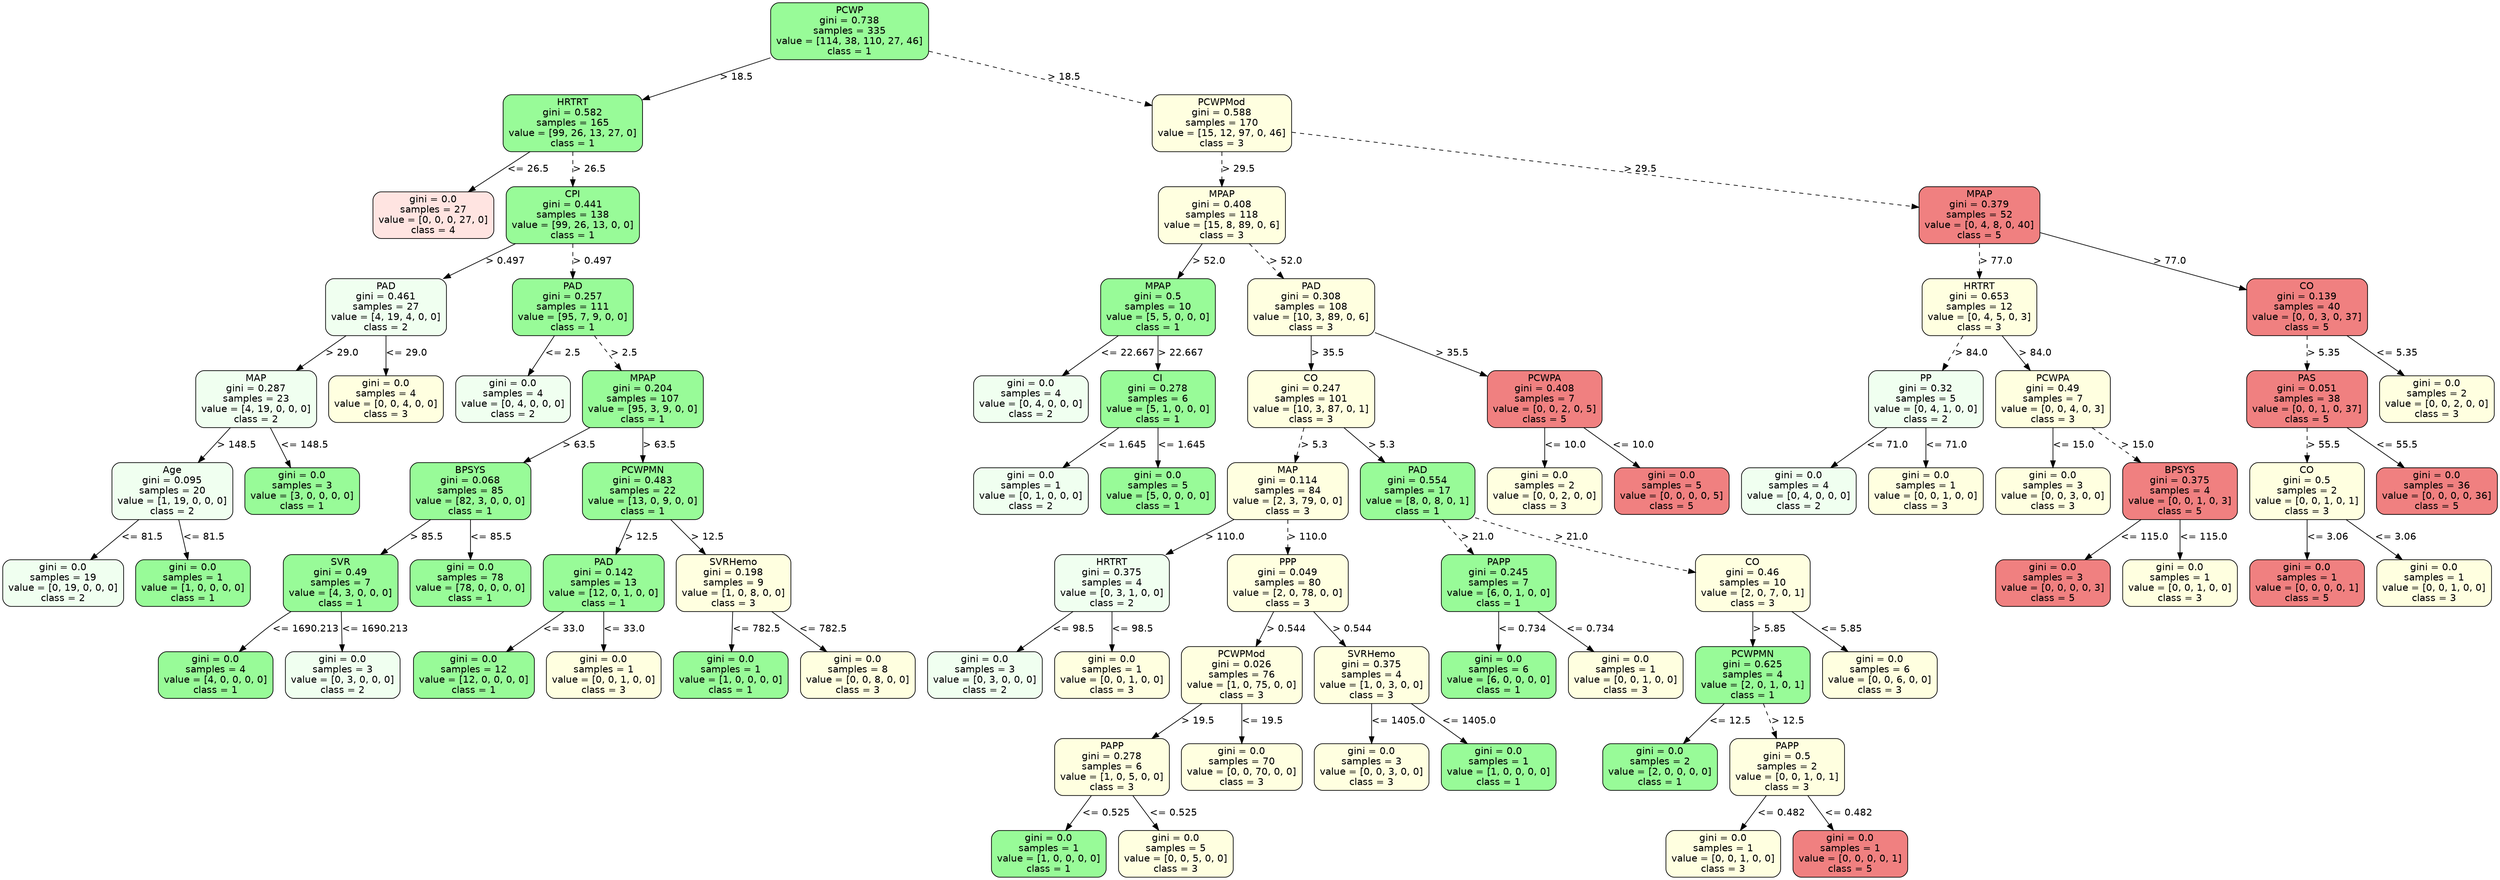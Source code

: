 strict digraph Tree {
	graph [bb="0,0,3161,1274"];
	node [color=black,
		fontname=helvetica,
		label="\N",
		shape=box,
		style="filled, rounded"
	];
	edge [fontname=helvetica];
	0	[fillcolor=palegreen,
		height=1.1528,
		label="PCWP\ngini = 0.738\nsamples = 335\nvalue = [114, 38, 110, 27, 46]\nclass = 1",
		pos="1096.5,1232.5",
		width=2.6667];
	1	[fillcolor=palegreen,
		height=1.1528,
		label="HRTRT\ngini = 0.582\nsamples = 165\nvalue = [99, 26, 13, 27, 0]\nclass = 1",
		pos="697.5,1098.5",
		width=2.3611];
	0 -> 1	[label="> 18.5",
		labelangle=45,
		labeldistance=2.5,
		lp="929,1165.5",
		op=">",
		param=18.5,
		pos="e,782.58,1127.6 1000.4,1199.7 937.25,1178.8 854.96,1151.6 792.1,1130.8",
		style=solid];
	26	[fillcolor=lightyellow,
		height=1.1528,
		label="PCWPMod\ngini = 0.588\nsamples = 170\nvalue = [15, 12, 97, 0, 46]\nclass = 3",
		pos="1605.5,1098.5",
		width=2.3611];
	0 -> 26	[label="> 18.5",
		labelangle=-45,
		labeldistance=2.5,
		lp="1386,1165.5",
		op=">",
		param=18.5,
		pos="e,1520.4,1121.6 1192.5,1206.6 1283.7,1183 1419.9,1147.6 1510.7,1124.1",
		style=dashed];
	2	[fillcolor=mistyrose,
		height=0.94444,
		label="gini = 0.0\nsamples = 27\nvalue = [0, 0, 0, 27, 0]\nclass = 4",
		pos="524.5,964.5",
		width=2.0417];
	1 -> 2	[label="<= 26.5",
		lp="640,1031.5",
		op="<=",
		param=26.5,
		pos="e,567.79,998.53 644.18,1056.8 622.44,1040.2 597.4,1021.1 575.86,1004.7",
		style=solid];
	3	[fillcolor=palegreen,
		height=1.1528,
		label="CPI\ngini = 0.441\nsamples = 138\nvalue = [99, 26, 13, 0, 0]\nclass = 1",
		pos="697.5,964.5",
		width=2.25];
	1 -> 3	[label="> 26.5",
		lp="717,1031.5",
		op=">",
		param=26.5,
		pos="e,697.5,1006.3 697.5,1056.8 697.5,1044 697.5,1029.7 697.5,1016.3",
		style=dashed];
	4	[fillcolor=honeydew,
		height=1.1528,
		label="PAD\ngini = 0.461\nsamples = 27\nvalue = [4, 19, 4, 0, 0]\nclass = 2",
		pos="479.5,830.5",
		width=2.0417];
	3 -> 4	[label="> 0.497",
		lp="618.5,897.5",
		op=">",
		param=0.497,
		pos="e,546.64,872.15 630.61,923 606.76,908.56 579.74,892.19 555.2,877.34",
		style=solid];
	11	[fillcolor=palegreen,
		height=1.1528,
		label="PAD\ngini = 0.257\nsamples = 111\nvalue = [95, 7, 9, 0, 0]\nclass = 1",
		pos="697.5,830.5",
		width=2.0417];
	3 -> 11	[label="> 0.497",
		lp="720.5,897.5",
		op=">",
		param=0.497,
		pos="e,697.5,872.27 697.5,922.82 697.5,910.02 697.5,895.73 697.5,882.32",
		style=dashed];
	5	[fillcolor=honeydew,
		height=1.1528,
		label="MAP\ngini = 0.287\nsamples = 23\nvalue = [4, 19, 0, 0, 0]\nclass = 2",
		pos="317.5,696.5",
		width=2.0417];
	4 -> 5	[label="> 29.0",
		lp="423,763.5",
		op=">",
		param=29.0,
		pos="e,367.26,738.05 429.57,788.82 412.4,774.83 393.03,759.04 375.29,744.59",
		style=solid];
	10	[fillcolor=lightyellow,
		height=0.94444,
		label="gini = 0.0\nsamples = 4\nvalue = [0, 0, 4, 0, 0]\nclass = 3",
		pos="479.5,696.5",
		width=1.9444];
	4 -> 10	[label="<= 29.0",
		lp="503,763.5",
		op="<=",
		param=29.0,
		pos="e,479.5,730.74 479.5,788.82 479.5,773.68 479.5,756.44 479.5,741.05",
		style=solid];
	6	[fillcolor=honeydew,
		height=1.1528,
		label="Age\ngini = 0.095\nsamples = 20\nvalue = [1, 19, 0, 0, 0]\nclass = 2",
		pos="194.5,562.5",
		width=2.0417];
	5 -> 6	[label="> 148.5",
		lp="283.5,629.5",
		op=">",
		param=148.5,
		pos="e,232.49,604.27 279.59,654.82 266.97,641.27 252.78,626.04 239.66,611.96",
		style=solid];
	9	[fillcolor=palegreen,
		height=0.94444,
		label="gini = 0.0\nsamples = 3\nvalue = [3, 0, 0, 0, 0]\nclass = 1",
		pos="356.5,562.5",
		width=1.9444];
	5 -> 9	[label="<= 148.5",
		lp="366,629.5",
		op="<=",
		param=148.5,
		pos="e,346.68,596.74 329.52,654.82 334.04,639.53 339.18,622.11 343.76,606.61",
		style=solid];
	7	[fillcolor=honeydew,
		height=0.94444,
		label="gini = 0.0\nsamples = 19\nvalue = [0, 19, 0, 0, 0]\nclass = 2",
		pos="73.5,428.5",
		width=2.0417];
	6 -> 7	[label="<= 81.5",
		lp="162,495.5",
		op="<=",
		param=81.5,
		pos="e,103.97,462.74 157.21,520.82 142.53,504.8 125.7,486.45 111,470.41",
		style=solid];
	8	[fillcolor=palegreen,
		height=0.94444,
		label="gini = 0.0\nsamples = 1\nvalue = [1, 0, 0, 0, 0]\nclass = 1",
		pos="235.5,428.5",
		width=1.9444];
	6 -> 8	[label="<= 81.5",
		lp="240,495.5",
		op="<=",
		param=81.5,
		pos="e,225.17,462.74 207.14,520.82 211.88,505.53 217.3,488.11 222.11,472.61",
		style=solid];
	12	[fillcolor=honeydew,
		height=0.94444,
		label="gini = 0.0\nsamples = 4\nvalue = [0, 4, 0, 0, 0]\nclass = 2",
		pos="637.5,696.5",
		width=1.9444];
	11 -> 12	[label="<= 2.5",
		lp="689.5,763.5",
		op="<=",
		param=2.5,
		pos="e,652.61,730.74 679.01,788.82 671.99,773.39 663.99,755.78 656.89,740.17",
		style=solid];
	13	[fillcolor=palegreen,
		height=1.1528,
		label="MPAP\ngini = 0.204\nsamples = 107\nvalue = [95, 3, 9, 0, 0]\nclass = 1",
		pos="799.5,696.5",
		width=2.0417];
	11 -> 13	[label="> 2.5",
		lp="768,763.5",
		op=">",
		param=2.5,
		pos="e,767.99,738.27 728.94,788.82 739.31,775.39 750.96,760.32 761.75,746.35",
		style=dashed];
	14	[fillcolor=palegreen,
		height=1.1528,
		label="BPSYS\ngini = 0.068\nsamples = 85\nvalue = [82, 3, 0, 0, 0]\nclass = 1",
		pos="595.5,562.5",
		width=2.0417];
	13 -> 14	[label="> 63.5",
		lp="724,629.5",
		op=">",
		param=63.5,
		pos="e,658.33,604.15 736.91,655 714.79,640.68 689.74,624.48 666.94,609.73",
		style=solid];
	19	[fillcolor=palegreen,
		height=1.1528,
		label="PCWPMN\ngini = 0.483\nsamples = 22\nvalue = [13, 0, 9, 0, 0]\nclass = 1",
		pos="799.5,562.5",
		width=2.0417];
	13 -> 19	[label="> 63.5",
		lp="819,629.5",
		op=">",
		param=63.5,
		pos="e,799.5,604.27 799.5,654.82 799.5,642.02 799.5,627.73 799.5,614.32",
		style=solid];
	15	[fillcolor=palegreen,
		height=1.1528,
		label="SVR\ngini = 0.49\nsamples = 7\nvalue = [4, 3, 0, 0, 0]\nclass = 1",
		pos="433.5,428.5",
		width=1.9444];
	14 -> 15	[label="> 85.5",
		lp="539,495.5",
		op=">",
		param=85.5,
		pos="e,483.26,470.05 545.57,520.82 528.4,506.83 509.03,491.04 491.29,476.59",
		style=solid];
	18	[fillcolor=palegreen,
		height=0.94444,
		label="gini = 0.0\nsamples = 78\nvalue = [78, 0, 0, 0, 0]\nclass = 1",
		pos="595.5,428.5",
		width=2.0417];
	14 -> 18	[label="<= 85.5",
		lp="619,495.5",
		op="<=",
		param=85.5,
		pos="e,595.5,462.74 595.5,520.82 595.5,505.68 595.5,488.44 595.5,473.05",
		style=solid];
	16	[fillcolor=palegreen,
		height=0.94444,
		label="gini = 0.0\nsamples = 4\nvalue = [4, 0, 0, 0, 0]\nclass = 1",
		pos="277.5,294.5",
		width=1.9444];
	15 -> 16	[label="<= 1690.213",
		lp="392,361.5",
		op="<=",
		param=1690.213,
		pos="e,309.87,328.72 375.95,386.89 368.27,381.05 360.61,374.99 353.5,369 341.29,358.72 328.61,346.94 317.18,335.87",
		style=solid];
	17	[fillcolor=honeydew,
		height=0.94444,
		label="gini = 0.0\nsamples = 3\nvalue = [0, 3, 0, 0, 0]\nclass = 2",
		pos="435.5,294.5",
		width=1.9444];
	15 -> 17	[label="<= 1690.213",
		lp="474,361.5",
		op="<=",
		param=1690.213,
		pos="e,435,328.74 434.12,386.82 434.35,371.68 434.61,354.44 434.84,339.05",
		style=solid];
	20	[fillcolor=palegreen,
		height=1.1528,
		label="PAD\ngini = 0.142\nsamples = 13\nvalue = [12, 0, 1, 0, 0]\nclass = 1",
		pos="760.5,428.5",
		width=2.0417];
	19 -> 20	[label="> 12.5",
		lp="801,495.5",
		op=">",
		param=12.5,
		pos="e,772.55,470.27 787.48,520.82 783.66,507.9 779.39,493.45 775.4,479.92",
		style=solid];
	23	[fillcolor=lightyellow,
		height=1.1528,
		label="SVRHemo\ngini = 0.198\nsamples = 9\nvalue = [1, 0, 8, 0, 0]\nclass = 3",
		pos="922.5,428.5",
		width=1.9444];
	19 -> 23	[label="> 12.5",
		lp="885,495.5",
		op=">",
		param=12.5,
		pos="e,884.51,470.27 837.41,520.82 850.03,507.27 864.22,492.04 877.34,477.96",
		style=solid];
	21	[fillcolor=palegreen,
		height=0.94444,
		label="gini = 0.0\nsamples = 12\nvalue = [12, 0, 0, 0, 0]\nclass = 1",
		pos="598.5,294.5",
		width=2.0417];
	20 -> 21	[label="<= 33.0",
		lp="708,361.5",
		op="<=",
		param=33.0,
		pos="e,639.04,328.53 710.57,386.82 690.3,370.3 666.97,351.29 646.86,334.9",
		style=solid];
	22	[fillcolor=lightyellow,
		height=0.94444,
		label="gini = 0.0\nsamples = 1\nvalue = [0, 0, 1, 0, 0]\nclass = 3",
		pos="760.5,294.5",
		width=1.9444];
	20 -> 22	[label="<= 33.0",
		lp="784,361.5",
		op="<=",
		param=33.0,
		pos="e,760.5,328.74 760.5,386.82 760.5,371.68 760.5,354.44 760.5,339.05",
		style=solid];
	24	[fillcolor=palegreen,
		height=0.94444,
		label="gini = 0.0\nsamples = 1\nvalue = [1, 0, 0, 0, 0]\nclass = 1",
		pos="918.5,294.5",
		width=1.9444];
	23 -> 24	[label="<= 782.5",
		lp="949,361.5",
		op="<=",
		param=782.5,
		pos="e,919.51,328.74 921.27,386.82 920.81,371.68 920.29,354.44 919.82,339.05",
		style=solid];
	25	[fillcolor=lightyellow,
		height=0.94444,
		label="gini = 0.0\nsamples = 8\nvalue = [0, 0, 8, 0, 0]\nclass = 3",
		pos="1076.5,294.5",
		width=1.9444];
	23 -> 25	[label="<= 782.5",
		lp="1032,361.5",
		op="<=",
		param=782.5,
		pos="e,1038,328.53 969.96,386.82 989.15,370.37 1011.2,351.46 1030.3,335.12",
		style=solid];
	27	[fillcolor=lightyellow,
		height=1.1528,
		label="MPAP\ngini = 0.408\nsamples = 118\nvalue = [15, 8, 89, 0, 6]\nclass = 3",
		pos="1605.5,964.5",
		width=2.1528];
	26 -> 27	[label="> 29.5",
		lp="1625,1031.5",
		op=">",
		param=29.5,
		pos="e,1605.5,1006.3 1605.5,1056.8 1605.5,1044 1605.5,1029.7 1605.5,1016.3",
		style=dashed];
	62	[fillcolor=lightcoral,
		height=1.1528,
		label="MPAP\ngini = 0.379\nsamples = 52\nvalue = [0, 4, 8, 0, 40]\nclass = 5",
		pos="2518.5,964.5",
		width=2.0417];
	26 -> 62	[label="> 29.5",
		lp="2109,1031.5",
		op=">",
		param=29.5,
		pos="e,2444.9,976.14 1690.6,1085.2 1865.1,1060 2261.5,1002.6 2434.8,977.6",
		style=dashed];
	28	[fillcolor=palegreen,
		height=1.1528,
		label="MPAP\ngini = 0.5\nsamples = 10\nvalue = [5, 5, 0, 0, 0]\nclass = 1",
		pos="1495.5,830.5",
		width=1.9444];
	27 -> 28	[label="> 52.0",
		lp="1574,897.5",
		op=">",
		param=52.0,
		pos="e,1529.5,872.27 1571.6,922.82 1560.3,909.27 1547.6,894.04 1535.9,879.96",
		style=solid];
	33	[fillcolor=lightyellow,
		height=1.1528,
		label="PAD\ngini = 0.308\nsamples = 108\nvalue = [10, 3, 89, 0, 6]\nclass = 3",
		pos="1779.5,830.5",
		width=2.1528];
	27 -> 33	[label="> 52.0",
		lp="1718,897.5",
		op=">",
		param=52.0,
		pos="e,1726.1,872.05 1659.1,922.82 1677.7,908.7 1698.7,892.76 1717.9,878.2",
		style=dashed];
	29	[fillcolor=honeydew,
		height=0.94444,
		label="gini = 0.0\nsamples = 4\nvalue = [0, 4, 0, 0, 0]\nclass = 2",
		pos="1337.5,696.5",
		width=1.9444];
	28 -> 29	[label="<= 22.667",
		lp="1452.5,763.5",
		op="<=",
		param=22.667,
		pos="e,1377,730.53 1446.8,788.82 1427.1,772.37 1404.5,753.46 1384.9,737.12",
		style=solid];
	30	[fillcolor=palegreen,
		height=1.1528,
		label="CI\ngini = 0.278\nsamples = 6\nvalue = [5, 1, 0, 0, 0]\nclass = 1",
		pos="1495.5,696.5",
		width=1.9444];
	28 -> 30	[label="> 22.667",
		lp="1522.5,763.5",
		op=">",
		param=22.667,
		pos="e,1495.5,738.27 1495.5,788.82 1495.5,776.02 1495.5,761.73 1495.5,748.32",
		style=solid];
	31	[fillcolor=honeydew,
		height=0.94444,
		label="gini = 0.0\nsamples = 1\nvalue = [0, 1, 0, 0, 0]\nclass = 2",
		pos="1337.5,562.5",
		width=1.9444];
	30 -> 31	[label="<= 1.645",
		lp="1449,629.5",
		op="<=",
		param=1.645,
		pos="e,1377,596.53 1446.8,654.82 1427.1,638.37 1404.5,619.46 1384.9,603.12",
		style=solid];
	32	[fillcolor=palegreen,
		height=0.94444,
		label="gini = 0.0\nsamples = 5\nvalue = [5, 0, 0, 0, 0]\nclass = 1",
		pos="1495.5,562.5",
		width=1.9444];
	30 -> 32	[label="<= 1.645",
		lp="1523,629.5",
		op="<=",
		param=1.645,
		pos="e,1495.5,596.74 1495.5,654.82 1495.5,639.68 1495.5,622.44 1495.5,607.05",
		style=solid];
	34	[fillcolor=lightyellow,
		height=1.1528,
		label="CO\ngini = 0.247\nsamples = 101\nvalue = [10, 3, 87, 0, 1]\nclass = 3",
		pos="1779.5,696.5",
		width=2.1528];
	33 -> 34	[label="> 35.5",
		lp="1799,763.5",
		op=">",
		param=35.5,
		pos="e,1779.5,738.27 1779.5,788.82 1779.5,776.02 1779.5,761.73 1779.5,748.32",
		style=solid];
	59	[fillcolor=lightcoral,
		height=1.1528,
		label="PCWPA\ngini = 0.408\nsamples = 7\nvalue = [0, 0, 2, 0, 5]\nclass = 5",
		pos="1977.5,696.5",
		width=1.9444];
	33 -> 59	[label="> 35.5",
		lp="1904,763.5",
		op=">",
		param=35.5,
		pos="e,1916.5,738.15 1840.3,789 1861.7,774.68 1886,758.48 1908.2,743.73",
		style=solid];
	35	[fillcolor=lightyellow,
		height=1.1528,
		label="MAP\ngini = 0.114\nsamples = 84\nvalue = [2, 3, 79, 0, 0]\nclass = 3",
		pos="1657.5,562.5",
		width=2.0417];
	34 -> 35	[label="> 5.3",
		lp="1738,629.5",
		op=">",
		param=5.3,
		pos="e,1695.2,604.27 1741.9,654.82 1729.4,641.27 1715.3,626.04 1702.3,611.96",
		style=dashed];
	48	[fillcolor=palegreen,
		height=1.1528,
		label="PAD\ngini = 0.554\nsamples = 17\nvalue = [8, 0, 8, 0, 1]\nclass = 1",
		pos="1819.5,562.5",
		width=1.9444];
	34 -> 48	[label="> 5.3",
		lp="1817,629.5",
		op=">",
		param=5.3,
		pos="e,1807.1,604.27 1791.8,654.82 1795.7,641.9 1800.1,627.45 1804.2,613.92",
		style=solid];
	36	[fillcolor=honeydew,
		height=1.1528,
		label="HRTRT\ngini = 0.375\nsamples = 4\nvalue = [0, 3, 1, 0, 0]\nclass = 2",
		pos="1392.5,428.5",
		width=1.9444];
	35 -> 36	[label="> 110.0",
		lp="1556.5,495.5",
		op=">",
		param=110.0,
		pos="e,1462.7,464.48 1583.7,524.73 1549,507.43 1507.5,486.78 1472.1,469.14",
		style=solid];
	39	[fillcolor=lightyellow,
		height=1.1528,
		label="PPP\ngini = 0.049\nsamples = 80\nvalue = [2, 0, 78, 0, 0]\nclass = 3",
		pos="1657.5,428.5",
		width=2.0417];
	35 -> 39	[label="> 110.0",
		lp="1680.5,495.5",
		op=">",
		param=110.0,
		pos="e,1657.5,470.27 1657.5,520.82 1657.5,508.02 1657.5,493.73 1657.5,480.32",
		style=dashed];
	37	[fillcolor=honeydew,
		height=0.94444,
		label="gini = 0.0\nsamples = 3\nvalue = [0, 3, 0, 0, 0]\nclass = 2",
		pos="1234.5,294.5",
		width=1.9444];
	36 -> 37	[label="<= 98.5",
		lp="1342,361.5",
		op="<=",
		param=98.5,
		pos="e,1274,328.53 1343.8,386.82 1324.1,370.37 1301.5,351.46 1281.9,335.12",
		style=solid];
	38	[fillcolor=lightyellow,
		height=0.94444,
		label="gini = 0.0\nsamples = 1\nvalue = [0, 0, 1, 0, 0]\nclass = 3",
		pos="1392.5,294.5",
		width=1.9444];
	36 -> 38	[label="<= 98.5",
		lp="1416,361.5",
		op="<=",
		param=98.5,
		pos="e,1392.5,328.74 1392.5,386.82 1392.5,371.68 1392.5,354.44 1392.5,339.05",
		style=solid];
	40	[fillcolor=lightyellow,
		height=1.1528,
		label="PCWPMod\ngini = 0.026\nsamples = 76\nvalue = [1, 0, 75, 0, 0]\nclass = 3",
		pos="1554.5,294.5",
		width=2.0417];
	39 -> 40	[label="> 0.544",
		lp="1632.5,361.5",
		op=">",
		param=0.544,
		pos="e,1586.3,336.27 1625.8,386.82 1615.3,373.39 1603.5,358.32 1592.6,344.35",
		style=solid];
	45	[fillcolor=lightyellow,
		height=1.1528,
		label="SVRHemo\ngini = 0.375\nsamples = 4\nvalue = [1, 0, 3, 0, 0]\nclass = 3",
		pos="1716.5,294.5",
		width=1.9444];
	39 -> 45	[label="> 0.544",
		lp="1712.5,361.5",
		op=">",
		param=0.544,
		pos="e,1698.3,336.27 1675.7,386.82 1681.5,373.77 1688,359.17 1694.1,345.53",
		style=solid];
	41	[fillcolor=lightyellow,
		height=1.1528,
		label="PAPP\ngini = 0.278\nsamples = 6\nvalue = [1, 0, 5, 0, 0]\nclass = 3",
		pos="1392.5,160.5",
		width=1.9444];
	40 -> 41	[label="> 19.5",
		lp="1498,227.5",
		op=">",
		param=19.5,
		pos="e,1442.3,202.05 1504.6,252.82 1487.4,238.83 1468,223.04 1450.3,208.59",
		style=solid];
	44	[fillcolor=lightyellow,
		height=0.94444,
		label="gini = 0.0\nsamples = 70\nvalue = [0, 0, 70, 0, 0]\nclass = 3",
		pos="1554.5,160.5",
		width=2.0417];
	40 -> 44	[label="<= 19.5",
		lp="1578,227.5",
		op="<=",
		param=19.5,
		pos="e,1554.5,194.74 1554.5,252.82 1554.5,237.68 1554.5,220.44 1554.5,205.05",
		style=solid];
	42	[fillcolor=palegreen,
		height=0.94444,
		label="gini = 0.0\nsamples = 1\nvalue = [1, 0, 0, 0, 0]\nclass = 1",
		pos="1313.5,34",
		width=1.9444];
	41 -> 42	[label="<= 0.525",
		lp="1383,93.5",
		op="<=",
		param=0.525,
		pos="e,1334.7,68.379 1366.6,118.73 1358.1,105.35 1348.7,90.465 1340.1,76.995",
		style=solid];
	43	[fillcolor=lightyellow,
		height=0.94444,
		label="gini = 0.0\nsamples = 5\nvalue = [0, 0, 5, 0, 0]\nclass = 3",
		pos="1471.5,34",
		width=1.9444];
	41 -> 43	[label="<= 0.525",
		lp="1467,93.5",
		op="<=",
		param=0.525,
		pos="e,1450.3,68.379 1418.4,118.73 1426.9,105.35 1436.3,90.465 1444.9,76.995",
		style=solid];
	46	[fillcolor=lightyellow,
		height=0.94444,
		label="gini = 0.0\nsamples = 3\nvalue = [0, 0, 3, 0, 0]\nclass = 3",
		pos="1716.5,160.5",
		width=1.9444];
	45 -> 46	[label="<= 1405.0",
		lp="1747.5,227.5",
		op="<=",
		param=1405.0,
		pos="e,1716.5,194.74 1716.5,252.82 1716.5,237.68 1716.5,220.44 1716.5,205.05",
		style=solid];
	47	[fillcolor=palegreen,
		height=0.94444,
		label="gini = 0.0\nsamples = 1\nvalue = [1, 0, 0, 0, 0]\nclass = 1",
		pos="1874.5,160.5",
		width=1.9444];
	45 -> 47	[label="<= 1405.0",
		lp="1831.5,227.5",
		op="<=",
		param=1405.0,
		pos="e,1835,194.53 1765.2,252.82 1784.9,236.37 1807.5,217.46 1827.1,201.12",
		style=solid];
	49	[fillcolor=palegreen,
		height=1.1528,
		label="PAPP\ngini = 0.245\nsamples = 7\nvalue = [6, 0, 1, 0, 0]\nclass = 1",
		pos="1874.5,428.5",
		width=1.9444];
	48 -> 49	[label="> 21.0",
		lp="1869,495.5",
		op=">",
		param=21.0,
		pos="e,1857.5,470.27 1836.5,520.82 1841.9,507.77 1848,493.17 1853.7,479.53",
		style=dashed];
	52	[fillcolor=lightyellow,
		height=1.1528,
		label="CO\ngini = 0.46\nsamples = 10\nvalue = [2, 0, 7, 0, 1]\nclass = 3",
		pos="2190.5,428.5",
		width=1.9444];
	48 -> 52	[label="> 21.0",
		lp="2005,495.5",
		op=">",
		param=21.0,
		pos="e,2120.3,447.87 1889.9,524.68 1892.8,523.4 1895.6,522.17 1898.5,521 1968.6,492.3 2051.2,467.19 2110.6,450.57",
		style=dashed];
	50	[fillcolor=palegreen,
		height=0.94444,
		label="gini = 0.0\nsamples = 6\nvalue = [6, 0, 0, 0, 0]\nclass = 1",
		pos="1874.5,294.5",
		width=1.9444];
	49 -> 50	[label="<= 0.734",
		lp="1902,361.5",
		op="<=",
		param=0.734,
		pos="e,1874.5,328.74 1874.5,386.82 1874.5,371.68 1874.5,354.44 1874.5,339.05",
		style=solid];
	51	[fillcolor=lightyellow,
		height=0.94444,
		label="gini = 0.0\nsamples = 1\nvalue = [0, 0, 1, 0, 0]\nclass = 3",
		pos="2032.5,294.5",
		width=1.9444];
	49 -> 51	[label="<= 0.734",
		lp="1986,361.5",
		op="<=",
		param=0.734,
		pos="e,1993,328.53 1923.2,386.82 1942.9,370.37 1965.5,351.46 1985.1,335.12",
		style=solid];
	53	[fillcolor=palegreen,
		height=1.1528,
		label="PCWPMN\ngini = 0.625\nsamples = 4\nvalue = [2, 0, 1, 0, 1]\nclass = 1",
		pos="2190.5,294.5",
		width=1.9444];
	52 -> 53	[label="> 5.85",
		lp="2210,361.5",
		op=">",
		param=5.85,
		pos="e,2190.5,336.27 2190.5,386.82 2190.5,374.02 2190.5,359.73 2190.5,346.32",
		style=solid];
	58	[fillcolor=lightyellow,
		height=0.94444,
		label="gini = 0.0\nsamples = 6\nvalue = [0, 0, 6, 0, 0]\nclass = 3",
		pos="2348.5,294.5",
		width=1.9444];
	52 -> 58	[label="<= 5.85",
		lp="2298,361.5",
		op="<=",
		param=5.85,
		pos="e,2309,328.53 2239.2,386.82 2258.9,370.37 2281.5,351.46 2301.1,335.12",
		style=solid];
	54	[fillcolor=palegreen,
		height=0.94444,
		label="gini = 0.0\nsamples = 2\nvalue = [2, 0, 0, 0, 0]\nclass = 1",
		pos="2076.5,160.5",
		width=1.9444];
	53 -> 54	[label="<= 12.5",
		lp="2161,227.5",
		op="<=",
		param=12.5,
		pos="e,2105.2,194.74 2155.4,252.82 2141.5,236.8 2125.7,218.45 2111.8,202.41",
		style=solid];
	55	[fillcolor=lightyellow,
		height=1.1528,
		label="PAPP\ngini = 0.5\nsamples = 2\nvalue = [0, 0, 1, 0, 1]\nclass = 3",
		pos="2234.5,160.5",
		width=1.9444];
	53 -> 55	[label="> 12.5",
		lp="2234,227.5",
		op=">",
		param=12.5,
		pos="e,2220.9,202.27 2204.1,252.82 2208.4,239.9 2213.2,225.45 2217.7,211.92",
		style=dashed];
	56	[fillcolor=lightyellow,
		height=0.94444,
		label="gini = 0.0\nsamples = 1\nvalue = [0, 0, 1, 0, 0]\nclass = 3",
		pos="2155.5,34",
		width=1.9444];
	55 -> 56	[label="<= 0.482",
		lp="2225,93.5",
		op="<=",
		param=0.482,
		pos="e,2176.7,68.379 2208.6,118.73 2200.1,105.35 2190.7,90.465 2182.1,76.995",
		style=solid];
	57	[fillcolor=lightcoral,
		height=0.94444,
		label="gini = 0.0\nsamples = 1\nvalue = [0, 0, 0, 0, 1]\nclass = 5",
		pos="2313.5,34",
		width=1.9444];
	55 -> 57	[label="<= 0.482",
		lp="2309,93.5",
		op="<=",
		param=0.482,
		pos="e,2292.3,68.379 2260.4,118.73 2268.9,105.35 2278.3,90.465 2286.9,76.995",
		style=solid];
	60	[fillcolor=lightyellow,
		height=0.94444,
		label="gini = 0.0\nsamples = 2\nvalue = [0, 0, 2, 0, 0]\nclass = 3",
		pos="1977.5,562.5",
		width=1.9444];
	59 -> 60	[label="<= 10.0",
		lp="2001,629.5",
		op="<=",
		param=10.0,
		pos="e,1977.5,596.74 1977.5,654.82 1977.5,639.68 1977.5,622.44 1977.5,607.05",
		style=solid];
	61	[fillcolor=lightcoral,
		height=0.94444,
		label="gini = 0.0\nsamples = 5\nvalue = [0, 0, 0, 0, 5]\nclass = 5",
		pos="2135.5,562.5",
		width=1.9444];
	59 -> 61	[label="<= 10.0",
		lp="2085,629.5",
		op="<=",
		param=10.0,
		pos="e,2096,596.53 2026.2,654.82 2045.9,638.37 2068.5,619.46 2088.1,603.12",
		style=solid];
	63	[fillcolor=lightyellow,
		height=1.1528,
		label="HRTRT\ngini = 0.653\nsamples = 12\nvalue = [0, 4, 5, 0, 3]\nclass = 3",
		pos="2518.5,830.5",
		width=1.9444];
	62 -> 63	[label="> 77.0",
		lp="2538,897.5",
		op=">",
		param=77.0,
		pos="e,2518.5,872.27 2518.5,922.82 2518.5,910.02 2518.5,895.73 2518.5,882.32",
		style=dashed];
	72	[fillcolor=lightcoral,
		height=1.1528,
		label="CO\ngini = 0.139\nsamples = 40\nvalue = [0, 0, 3, 0, 37]\nclass = 5",
		pos="2925.5,830.5",
		width=2.0417];
	62 -> 72	[label="> 77.0",
		lp="2754,897.5",
		op=">",
		param=77.0,
		pos="e,2851.7,855.45 2592.2,939.6 2662.6,916.77 2768.5,882.42 2842,858.59",
		style=solid];
	64	[fillcolor=honeydew,
		height=1.1528,
		label="PP\ngini = 0.32\nsamples = 5\nvalue = [0, 4, 1, 0, 0]\nclass = 2",
		pos="2451.5,696.5",
		width=1.9444];
	63 -> 64	[label="> 84.0",
		lp="2507,763.5",
		op=">",
		param=84.0,
		pos="e,2472.2,738.27 2497.9,788.82 2491.2,775.77 2483.8,761.17 2476.9,747.53",
		style=dashed];
	67	[fillcolor=lightyellow,
		height=1.1528,
		label="PCWPA\ngini = 0.49\nsamples = 7\nvalue = [0, 0, 4, 0, 3]\nclass = 3",
		pos="2609.5,696.5",
		width=1.9444];
	63 -> 67	[label="> 84.0",
		lp="2587,763.5",
		op=">",
		param=84.0,
		pos="e,2581.4,738.27 2546.5,788.82 2555.7,775.52 2566,760.6 2575.6,746.74",
		style=solid];
	65	[fillcolor=honeydew,
		height=0.94444,
		label="gini = 0.0\nsamples = 4\nvalue = [0, 4, 0, 0, 0]\nclass = 2",
		pos="2293.5,562.5",
		width=1.9444];
	64 -> 65	[label="<= 71.0",
		lp="2401,629.5",
		op="<=",
		param=71.0,
		pos="e,2333,596.53 2402.8,654.82 2383.1,638.37 2360.5,619.46 2340.9,603.12",
		style=solid];
	66	[fillcolor=lightyellow,
		height=0.94444,
		label="gini = 0.0\nsamples = 1\nvalue = [0, 0, 1, 0, 0]\nclass = 3",
		pos="2451.5,562.5",
		width=1.9444];
	64 -> 66	[label="<= 71.0",
		lp="2475,629.5",
		op="<=",
		param=71.0,
		pos="e,2451.5,596.74 2451.5,654.82 2451.5,639.68 2451.5,622.44 2451.5,607.05",
		style=solid];
	68	[fillcolor=lightyellow,
		height=0.94444,
		label="gini = 0.0\nsamples = 3\nvalue = [0, 0, 3, 0, 0]\nclass = 3",
		pos="2609.5,562.5",
		width=1.9444];
	67 -> 68	[label="<= 15.0",
		lp="2633,629.5",
		op="<=",
		param=15.0,
		pos="e,2609.5,596.74 2609.5,654.82 2609.5,639.68 2609.5,622.44 2609.5,607.05",
		style=solid];
	69	[fillcolor=lightcoral,
		height=1.1528,
		label="BPSYS\ngini = 0.375\nsamples = 4\nvalue = [0, 0, 1, 0, 3]\nclass = 5",
		pos="2767.5,562.5",
		width=1.9444];
	67 -> 69	[label="> 15.0",
		lp="2713,629.5",
		op=">",
		param=15.0,
		pos="e,2719,604.05 2658.2,654.82 2674.9,640.83 2693.8,625.04 2711.1,610.59",
		style=dashed];
	70	[fillcolor=lightcoral,
		height=0.94444,
		label="gini = 0.0\nsamples = 3\nvalue = [0, 0, 0, 0, 3]\nclass = 5",
		pos="2609.5,428.5",
		width=1.9444];
	69 -> 70	[label="<= 115.0",
		lp="2721,495.5",
		op="<=",
		param=115.0,
		pos="e,2649,462.53 2718.8,520.82 2699.1,504.37 2676.5,485.46 2656.9,469.12",
		style=solid];
	71	[fillcolor=lightyellow,
		height=0.94444,
		label="gini = 0.0\nsamples = 1\nvalue = [0, 0, 1, 0, 0]\nclass = 3",
		pos="2767.5,428.5",
		width=1.9444];
	69 -> 71	[label="<= 115.0",
		lp="2795,495.5",
		op="<=",
		param=115.0,
		pos="e,2767.5,462.74 2767.5,520.82 2767.5,505.68 2767.5,488.44 2767.5,473.05",
		style=solid];
	73	[fillcolor=lightcoral,
		height=1.1528,
		label="PAS\ngini = 0.051\nsamples = 38\nvalue = [0, 0, 1, 0, 37]\nclass = 5",
		pos="2925.5,696.5",
		width=2.0417];
	72 -> 73	[label="> 5.35",
		lp="2945,763.5",
		op=">",
		param=5.35,
		pos="e,2925.5,738.27 2925.5,788.82 2925.5,776.02 2925.5,761.73 2925.5,748.32",
		style=dashed];
	78	[fillcolor=lightyellow,
		height=0.94444,
		label="gini = 0.0\nsamples = 2\nvalue = [0, 0, 2, 0, 0]\nclass = 3",
		pos="3087.5,696.5",
		width=1.9444];
	72 -> 78	[label="<= 5.35",
		lp="3035,763.5",
		op="<=",
		param=5.35,
		pos="e,3047,730.53 2975.4,788.82 2995.7,772.3 3019,753.29 3039.1,736.9",
		style=solid];
	74	[fillcolor=lightyellow,
		height=1.1528,
		label="CO\ngini = 0.5\nsamples = 2\nvalue = [0, 0, 1, 0, 1]\nclass = 3",
		pos="2925.5,562.5",
		width=1.9444];
	73 -> 74	[label="> 55.5",
		lp="2945,629.5",
		op=">",
		param=55.5,
		pos="e,2925.5,604.27 2925.5,654.82 2925.5,642.02 2925.5,627.73 2925.5,614.32",
		style=dashed];
	77	[fillcolor=lightcoral,
		height=0.94444,
		label="gini = 0.0\nsamples = 36\nvalue = [0, 0, 0, 0, 36]\nclass = 5",
		pos="3087.5,562.5",
		width=2.0417];
	73 -> 77	[label="<= 55.5",
		lp="3035,629.5",
		op="<=",
		param=55.5,
		pos="e,3047,596.53 2975.4,654.82 2995.7,638.3 3019,619.29 3039.1,602.9",
		style=solid];
	75	[fillcolor=lightcoral,
		height=0.94444,
		label="gini = 0.0\nsamples = 1\nvalue = [0, 0, 0, 0, 1]\nclass = 5",
		pos="2925.5,428.5",
		width=1.9444];
	74 -> 75	[label="<= 3.06",
		lp="2949,495.5",
		op="<=",
		param=3.06,
		pos="e,2925.5,462.74 2925.5,520.82 2925.5,505.68 2925.5,488.44 2925.5,473.05",
		style=solid];
	76	[fillcolor=lightyellow,
		height=0.94444,
		label="gini = 0.0\nsamples = 1\nvalue = [0, 0, 1, 0, 0]\nclass = 3",
		pos="3083.5,428.5",
		width=1.9444];
	74 -> 76	[label="<= 3.06",
		lp="3033,495.5",
		op="<=",
		param=3.06,
		pos="e,3044,462.53 2974.2,520.82 2993.9,504.37 3016.5,485.46 3036.1,469.12",
		style=solid];
}
